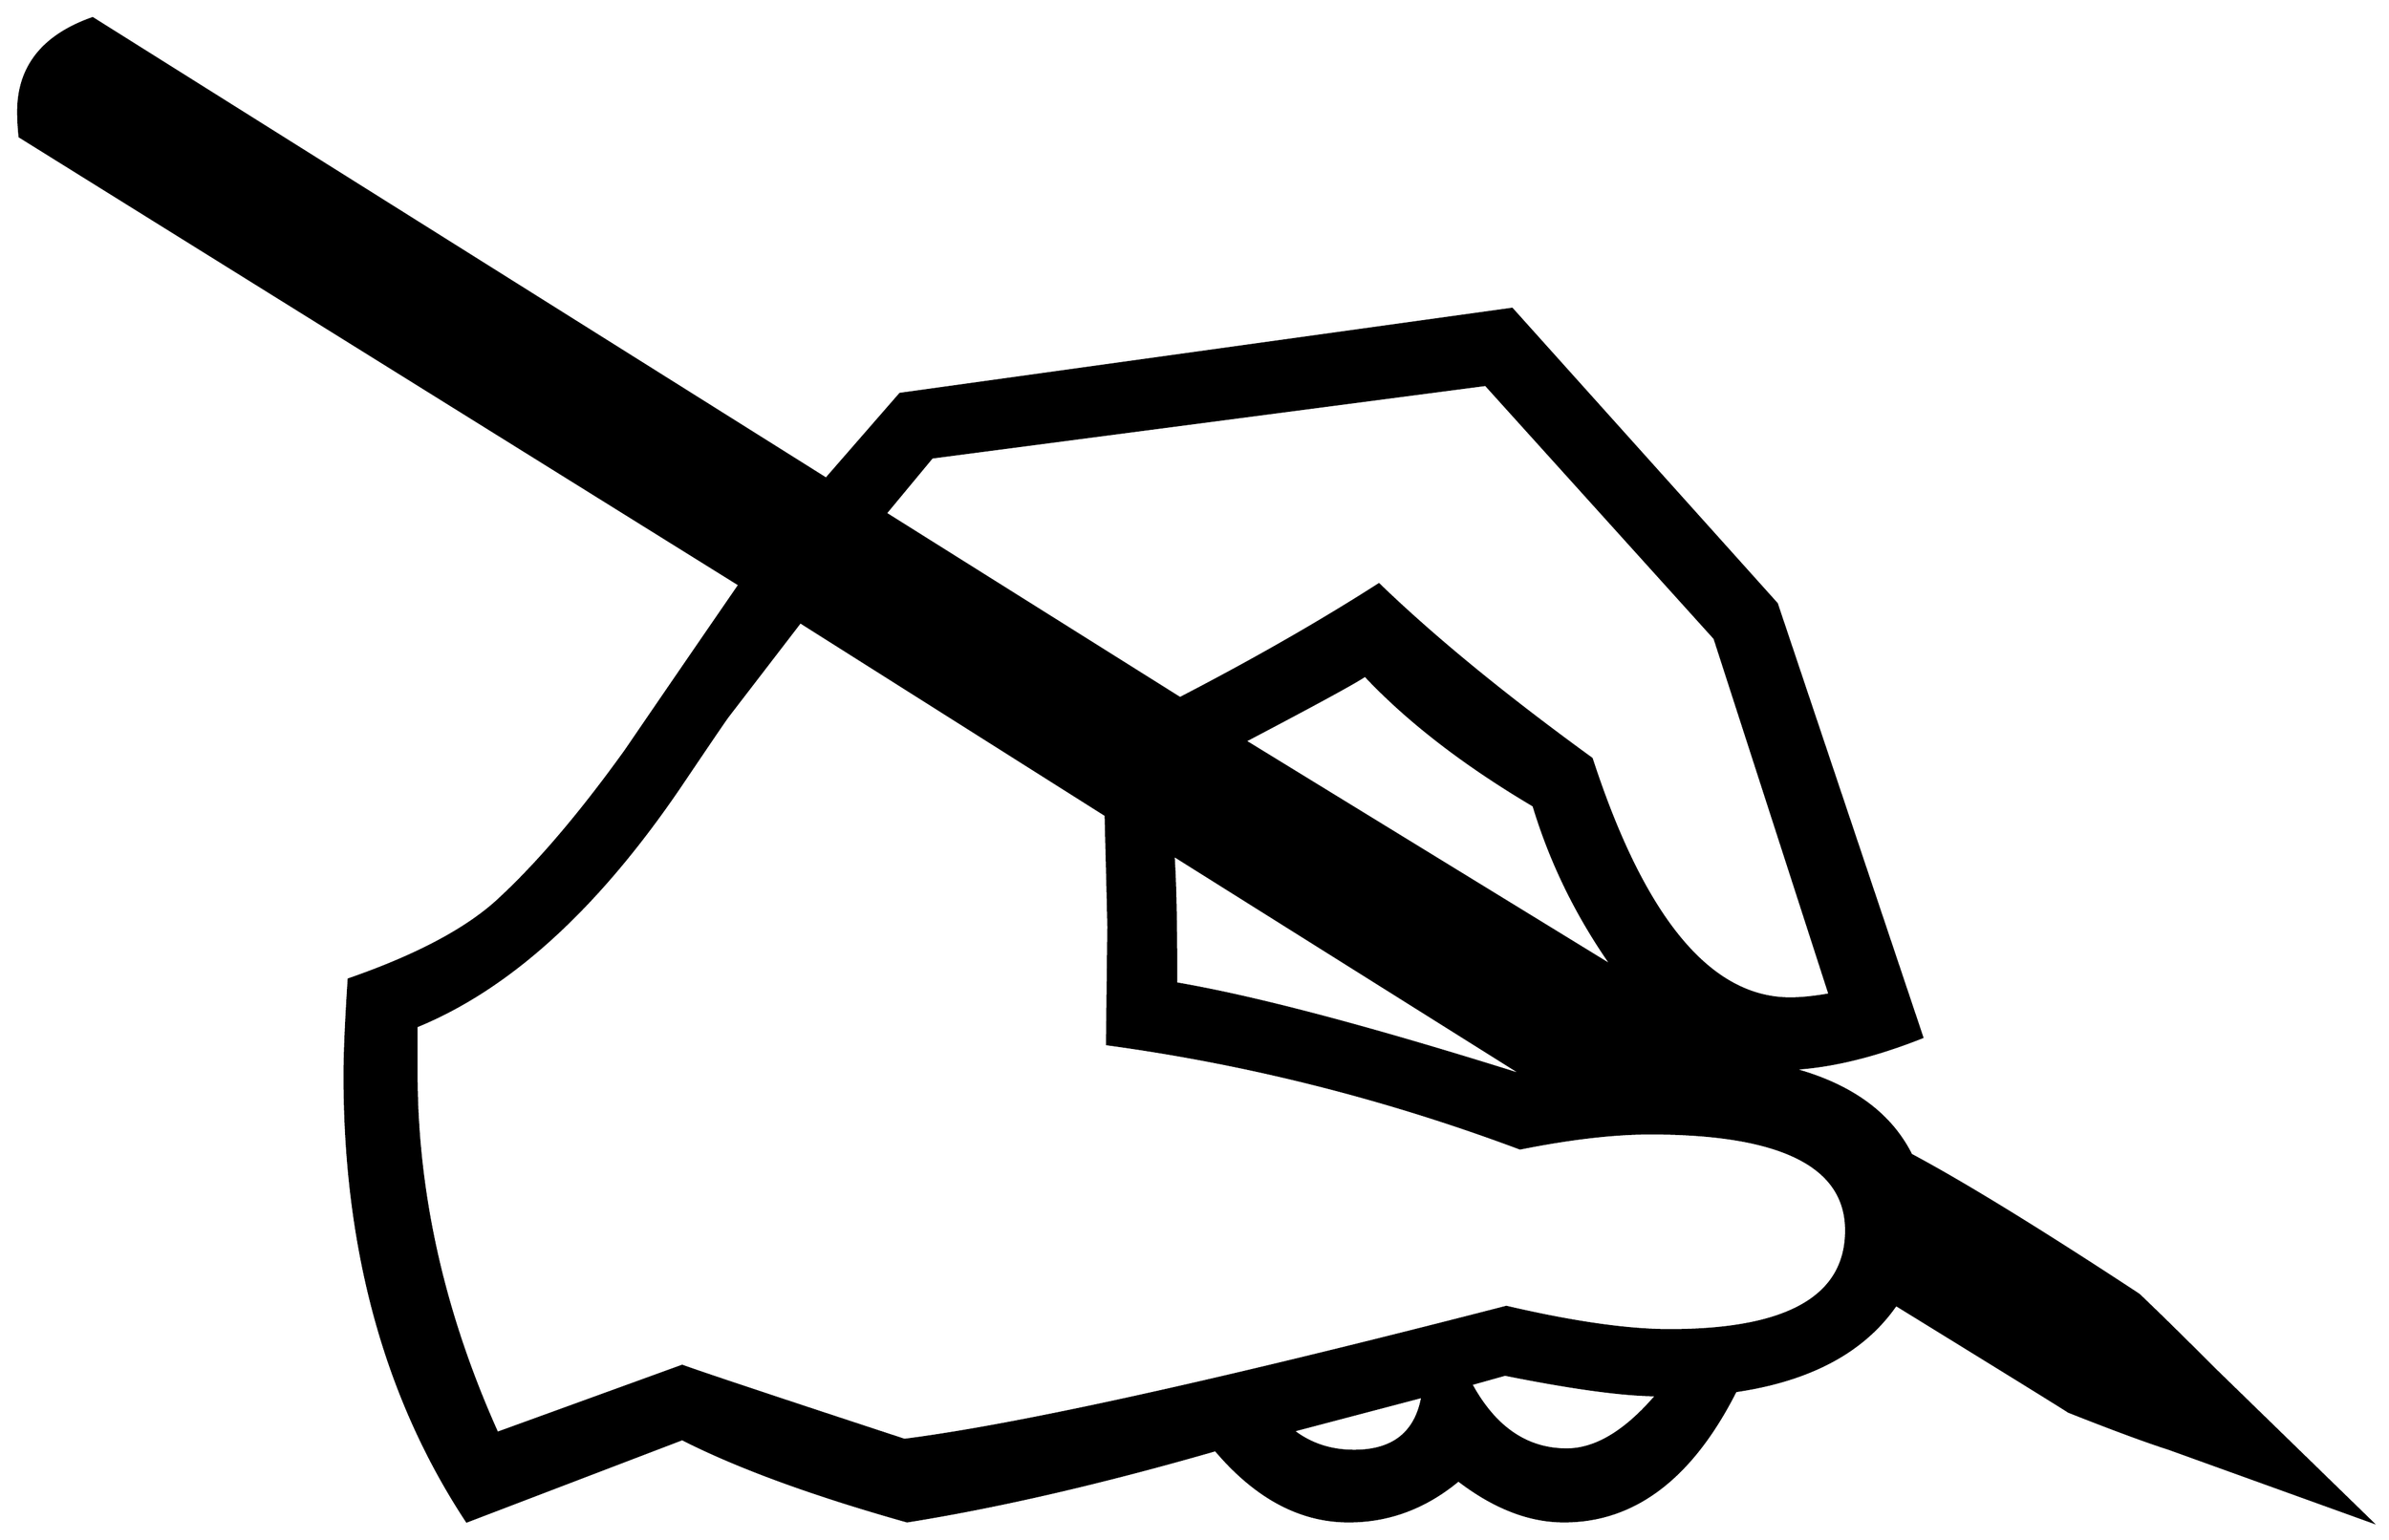 


\begin{tikzpicture}[y=0.80pt, x=0.80pt, yscale=-1.0, xscale=1.0, inner sep=0pt, outer sep=0pt]
\begin{scope}[shift={(100.0,1672.0)},nonzero rule]
  \path[draw=.,fill=.,line width=1.600pt] (1887.0,0.0) --
    (1740.0,-53.0) .. controls (1723.333,-58.333) and (1699.0,-67.333)
    .. (1667.0,-80.0) .. controls (1666.333,-80.667) and
    (1624.333,-106.667) .. (1541.0,-158.0) .. controls
    (1517.667,-124.0) and (1478.667,-103.0) .. (1424.0,-95.0) ..
    controls (1392.0,-31.667) and (1350.333,-0.0) .. (1299.0,0.0) ..
    controls (1273.667,0.0) and (1248.0,-10.0) .. (1222.0,-30.0)
    .. controls (1198.0,-10.0) and (1171.333,0.0) .. (1142.0,0.0)
    .. controls (1106.667,0.0) and (1074.333,-17.333) ..
    (1045.0,-52.0) .. controls (961.667,-28.0) and (886.667,-10.667)
    .. (820.0,0.0) .. controls (751.333,-19.333) and (696.667,-39.333)
    .. (656.0,-60.0) -- (499.0,0.0) .. controls (439.667,-90.0)
    and (410.0,-198.333) .. (410.0,-325.0) .. controls
    (410.0,-341.0) and (411.0,-364.333) .. (413.0,-395.0) ..
    controls (461.0,-411.667) and (496.667,-430.333) .. (520.0,-451.0)
    .. controls (549.333,-477.667) and (581.0,-514.667) ..
    (615.0,-562.0) .. controls (642.333,-602.0) and (670.0,-642.333)
    .. (698.0,-683.0) -- (173.0,-1010.0) .. controls
    (172.333,-1016.667) and (172.0,-1022.667) .. (172.0,-1028.0) ..
    controls (172.0,-1060.667) and (190.0,-1083.333) ..
    (226.0,-1096.0) -- (761.0,-760.0) -- (815.0,-822.0) --
    (1261.0,-884.0) -- (1454.0,-669.0) -- (1560.0,-353.0) ..
    controls (1524.667,-339.0) and (1492.667,-331.333) ..
    (1464.0,-330.0) .. controls (1507.333,-318.667) and
    (1536.667,-297.667) .. (1552.0,-267.0) .. controls
    (1590.667,-246.333) and (1646.0,-212.333) .. (1718.0,-165.0) ..
    controls (1730.667,-153.0) and (1749.333,-134.667) ..
    (1774.0,-110.0) -- (1887.0,0.0) -- cycle(1493.0,-384.0) --
    (1409.0,-644.0) -- (1242.0,-829.0) -- (838.0,-776.0) --
    (804.0,-735.0) -- (1019.0,-600.0) .. controls
    (1073.0,-628.0) and (1121.333,-655.667) .. (1164.0,-683.0) ..
    controls (1204.0,-644.333) and (1255.667,-602.0) ..
    (1319.0,-556.0) .. controls (1357.0,-439.333) and
    (1405.333,-381.0) .. (1464.0,-381.0) .. controls
    (1472.0,-381.0) and (1481.667,-382.0) .. (1493.0,-384.0) --
    cycle(1335.0,-404.0) .. controls (1309.0,-440.667) and
    (1289.667,-480.0) .. (1277.0,-522.0) .. controls
    (1226.333,-552.0) and (1185.333,-583.667) .. (1154.0,-617.0) ..
    controls (1147.333,-612.333) and (1118.0,-596.333) ..
    (1066.0,-569.0) -- (1335.0,-404.0) -- cycle(1272.0,-324.0)
    -- (1014.0,-486.0) .. controls (1015.333,-467.333) and
    (1016.0,-436.0) .. (1016.0,-392.0) .. controls
    (1074.667,-382.0) and (1160.0,-359.333) .. (1272.0,-324.0) --
    cycle(1367.0,-92.0) .. controls (1343.0,-92.0) and
    (1306.0,-97.0) .. (1256.0,-107.0) -- (1231.0,-100.0) ..
    controls (1248.333,-68.0) and (1271.667,-52.0) .. (1301.0,-52.0)
    .. controls (1322.333,-52.0) and (1344.333,-65.333) ..
    (1367.0,-92.0) -- cycle(1505.0,-212.0) .. controls
    (1505.0,-259.333) and (1457.333,-283.0) .. (1362.0,-283.0) ..
    controls (1335.333,-283.0) and (1303.667,-279.333) ..
    (1267.0,-272.0) .. controls (1169.0,-308.667) and
    (1068.667,-334.0) .. (966.0,-348.0) -- (967.0,-433.0) ..
    controls (967.0,-435.667) and (966.333,-463.0) .. (965.0,-515.0)
    -- (742.0,-656.0) -- (689.0,-587.0) .. controls
    (687.0,-584.333) and (676.333,-568.667) .. (657.0,-540.0) ..
    controls (595.667,-448.667) and (530.667,-389.0) .. (462.0,-361.0)
    -- (462.0,-327.0) .. controls (462.0,-239.0) and
    (481.667,-151.333) .. (521.0,-64.0) -- (656.0,-113.0) ..
    controls (668.667,-108.333) and (722.667,-90.333) .. (818.0,-59.0)
    .. controls (901.333,-69.667) and (1047.667,-102.0) ..
    (1257.0,-156.0) .. controls (1305.667,-144.667) and
    (1345.333,-139.0) .. (1376.0,-139.0) .. controls
    (1462.0,-139.0) and (1505.0,-163.333) .. (1505.0,-212.0) --
    cycle(1196.0,-91.0) -- (1101.0,-66.0) .. controls
    (1113.667,-56.0) and (1128.667,-51.0) .. (1146.0,-51.0) ..
    controls (1174.667,-51.0) and (1191.333,-64.333) .. (1196.0,-91.0)
    -- cycle;
\end{scope}

\end{tikzpicture}

